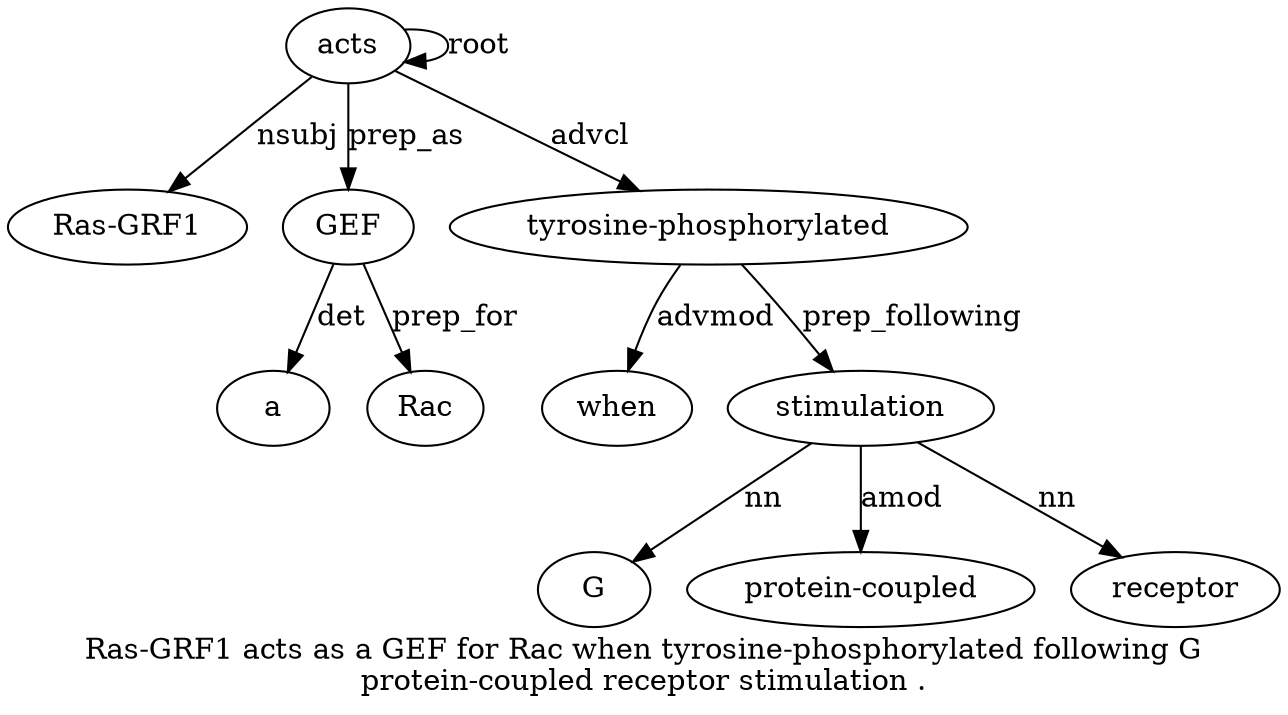 digraph "Ras-GRF1 acts as a GEF for Rac when tyrosine-phosphorylated following G protein-coupled receptor stimulation ." {
label="Ras-GRF1 acts as a GEF for Rac when tyrosine-phosphorylated following G
protein-coupled receptor stimulation .";
acts2 [style=filled, fillcolor=white, label=acts];
"Ras-GRF1" [style=filled, fillcolor=white, label="Ras-GRF1"];
acts2 -> "Ras-GRF1"  [label=nsubj];
acts2 -> acts2  [label=root];
GEF5 [style=filled, fillcolor=white, label=GEF];
a4 [style=filled, fillcolor=white, label=a];
GEF5 -> a4  [label=det];
acts2 -> GEF5  [label=prep_as];
Rac7 [style=filled, fillcolor=white, label=Rac];
GEF5 -> Rac7  [label=prep_for];
"tyrosine-phosphorylated9" [style=filled, fillcolor=white, label="tyrosine-phosphorylated"];
when8 [style=filled, fillcolor=white, label=when];
"tyrosine-phosphorylated9" -> when8  [label=advmod];
acts2 -> "tyrosine-phosphorylated9"  [label=advcl];
stimulation14 [style=filled, fillcolor=white, label=stimulation];
G11 [style=filled, fillcolor=white, label=G];
stimulation14 -> G11  [label=nn];
"protein-coupled12" [style=filled, fillcolor=white, label="protein-coupled"];
stimulation14 -> "protein-coupled12"  [label=amod];
receptor13 [style=filled, fillcolor=white, label=receptor];
stimulation14 -> receptor13  [label=nn];
"tyrosine-phosphorylated9" -> stimulation14  [label=prep_following];
}
